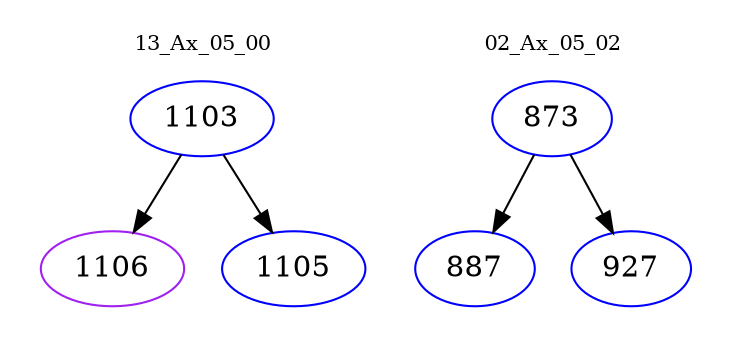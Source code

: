 digraph{
subgraph cluster_0 {
color = white
label = "13_Ax_05_00";
fontsize=10;
T0_1103 [label="1103", color="blue"]
T0_1103 -> T0_1106 [color="black"]
T0_1106 [label="1106", color="purple"]
T0_1103 -> T0_1105 [color="black"]
T0_1105 [label="1105", color="blue"]
}
subgraph cluster_1 {
color = white
label = "02_Ax_05_02";
fontsize=10;
T1_873 [label="873", color="blue"]
T1_873 -> T1_887 [color="black"]
T1_887 [label="887", color="blue"]
T1_873 -> T1_927 [color="black"]
T1_927 [label="927", color="blue"]
}
}
